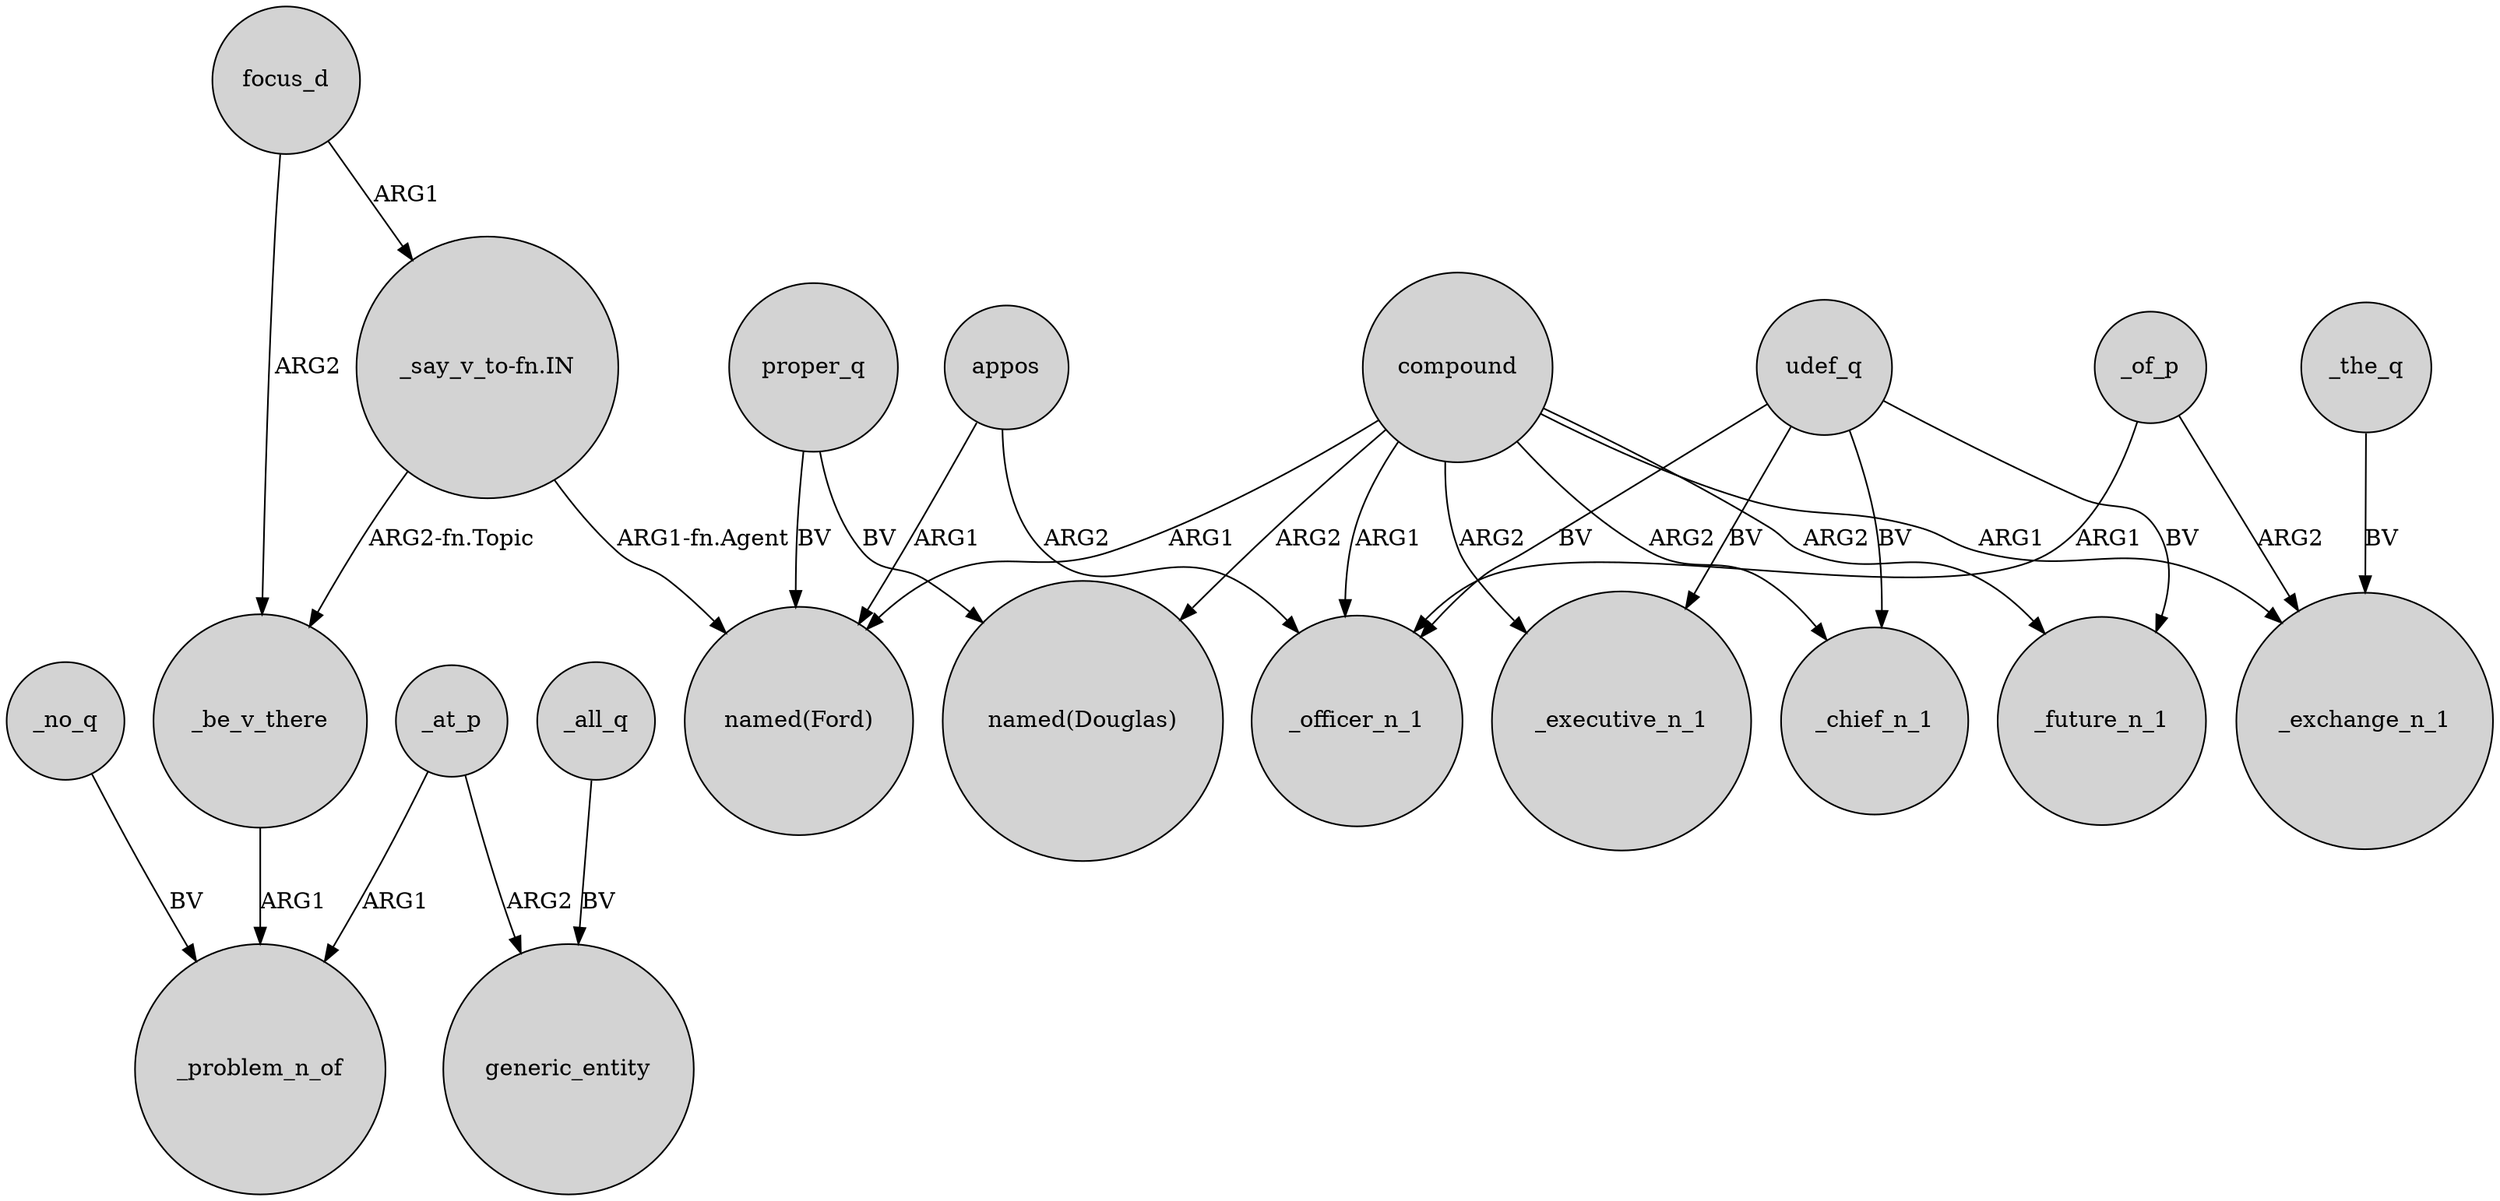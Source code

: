 digraph {
	node [shape=circle style=filled]
	_no_q -> _problem_n_of [label=BV]
	"_say_v_to-fn.IN" -> "named(Ford)" [label="ARG1-fn.Agent"]
	appos -> "named(Ford)" [label=ARG1]
	udef_q -> _executive_n_1 [label=BV]
	_at_p -> generic_entity [label=ARG2]
	compound -> "named(Ford)" [label=ARG1]
	compound -> _future_n_1 [label=ARG2]
	compound -> _chief_n_1 [label=ARG2]
	compound -> _officer_n_1 [label=ARG1]
	_all_q -> generic_entity [label=BV]
	appos -> _officer_n_1 [label=ARG2]
	compound -> "named(Douglas)" [label=ARG2]
	udef_q -> _chief_n_1 [label=BV]
	compound -> _exchange_n_1 [label=ARG1]
	_of_p -> _exchange_n_1 [label=ARG2]
	"_say_v_to-fn.IN" -> _be_v_there [label="ARG2-fn.Topic"]
	udef_q -> _officer_n_1 [label=BV]
	udef_q -> _future_n_1 [label=BV]
	proper_q -> "named(Ford)" [label=BV]
	_be_v_there -> _problem_n_of [label=ARG1]
	_of_p -> _officer_n_1 [label=ARG1]
	compound -> _executive_n_1 [label=ARG2]
	_at_p -> _problem_n_of [label=ARG1]
	_the_q -> _exchange_n_1 [label=BV]
	focus_d -> _be_v_there [label=ARG2]
	focus_d -> "_say_v_to-fn.IN" [label=ARG1]
	proper_q -> "named(Douglas)" [label=BV]
}

